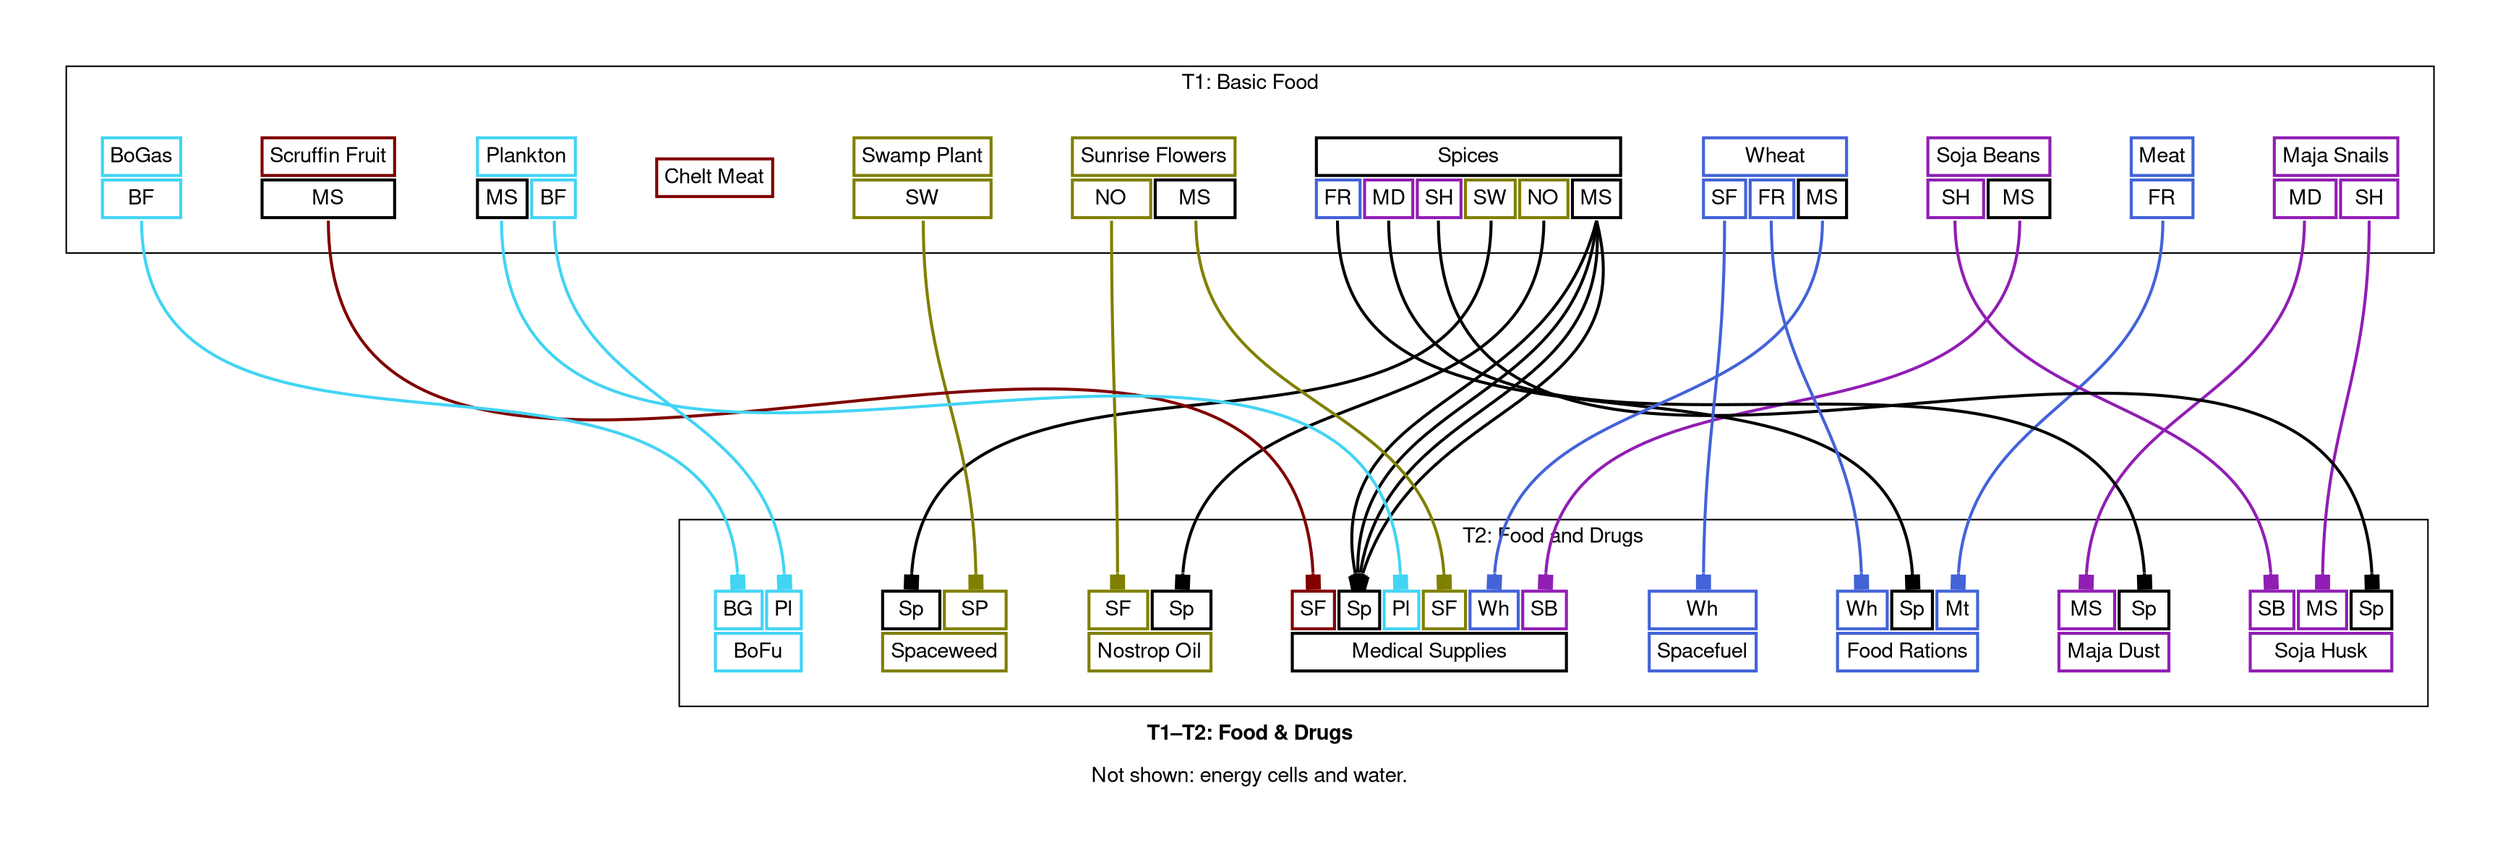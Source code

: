 digraph "X4 Economy" {
	edge [arrowType=normal]
	compound=true fontname="Helvetica,Arial,sans-serif"
	label=<<b>T1–T2: Food &amp; Drugs</b><br/><br/>Not shown: energy cells and water.>
	graph [nodesep=0.3 pad=0.5 ranksep=3]
	node [color=slategray1 fontname="Helvetica,Arial,sans-serif" margin=0.2 penwidth=2.0 shape=plaintext]
	edge [arrowhead=normal arrowsize=1.0 fontname="Helvetica,Arial,sans-serif" headport=n penwidth=2.0 tailport=s]
	subgraph 1 {
		cluster=true label="T1: Basic Food"
		maja_snails [label=<<table border="0" cellborder="2" cellpadding="4" cellspacing="1" fixedsize="false" id="maja_snails" port="output">
  
  <tr>
    <td align="text" bgcolor="white" color="#911eb4" colspan="2">Maja Snails</td>
  </tr>
  
    <tr>
      
        <td align="text" bgcolor="white" color="#911eb4" port="maja_dust">MD</td>
      
        <td align="text" bgcolor="white" color="#911eb4" port="soja_husk">SH</td>
      
    </tr>
  
</table>>]
		meat [label=<<table border="0" cellborder="2" cellpadding="4" cellspacing="1" fixedsize="false" id="meat" port="output">
  
  <tr>
    <td align="text" bgcolor="white" color="#4363d8" colspan="1">Meat</td>
  </tr>
  
    <tr>
      
        <td align="text" bgcolor="white" color="#4363d8" port="food_rations">FR</td>
      
    </tr>
  
</table>>]
		soja_beans [label=<<table border="0" cellborder="2" cellpadding="4" cellspacing="1" fixedsize="false" id="soja_beans" port="output">
  
  <tr>
    <td align="text" bgcolor="white" color="#911eb4" colspan="2">Soja Beans</td>
  </tr>
  
    <tr>
      
        <td align="text" bgcolor="white" color="#911eb4" port="soja_husk">SH</td>
      
        <td align="text" bgcolor="white" color="#000000" port="medical_supplies">MS</td>
      
    </tr>
  
</table>>]
		spices [label=<<table border="0" cellborder="2" cellpadding="4" cellspacing="1" fixedsize="false" id="spices" port="output">
  
  <tr>
    <td align="text" bgcolor="white" color="#000000" colspan="6">Spices</td>
  </tr>
  
    <tr>
      
        <td align="text" bgcolor="white" color="#4363d8" port="food_rations">FR</td>
      
        <td align="text" bgcolor="white" color="#911eb4" port="maja_dust">MD</td>
      
        <td align="text" bgcolor="white" color="#911eb4" port="soja_husk">SH</td>
      
        <td align="text" bgcolor="white" color="#808000" port="spaceweed">SW</td>
      
        <td align="text" bgcolor="white" color="#808000" port="nostrop_oil">NO</td>
      
        <td align="text" bgcolor="white" color="#000000" port="medical_supplies">MS</td>
      
    </tr>
  
</table>>]
		sunrise_flowers [label=<<table border="0" cellborder="2" cellpadding="4" cellspacing="1" fixedsize="false" id="sunrise_flowers" port="output">
  
  <tr>
    <td align="text" bgcolor="white" color="#808000" colspan="2">Sunrise Flowers</td>
  </tr>
  
    <tr>
      
        <td align="text" bgcolor="white" color="#808000" port="nostrop_oil">NO</td>
      
        <td align="text" bgcolor="white" color="#000000" port="medical_supplies">MS</td>
      
    </tr>
  
</table>>]
		swamp_plant [label=<<table border="0" cellborder="2" cellpadding="4" cellspacing="1" fixedsize="false" id="swamp_plant" port="output">
  
  <tr>
    <td align="text" bgcolor="white" color="#808000" colspan="1">Swamp Plant</td>
  </tr>
  
    <tr>
      
        <td align="text" bgcolor="white" color="#808000" port="spaceweed">SW</td>
      
    </tr>
  
</table>>]
		wheat [label=<<table border="0" cellborder="2" cellpadding="4" cellspacing="1" fixedsize="false" id="wheat" port="output">
  
  <tr>
    <td align="text" bgcolor="white" color="#4363d8" colspan="3">Wheat</td>
  </tr>
  
    <tr>
      
        <td align="text" bgcolor="white" color="#4363d8" port="spacefuel">SF</td>
      
        <td align="text" bgcolor="white" color="#4363d8" port="food_rations">FR</td>
      
        <td align="text" bgcolor="white" color="#000000" port="medical_supplies">MS</td>
      
    </tr>
  
</table>>]
		chelt_meat [label=<<table border="0" cellborder="2" cellpadding="4" cellspacing="1" fixedsize="false" id="chelt_meat" port="output">
  
  <tr>
    <td align="text" bgcolor="white" color="#800000" colspan="1">Chelt Meat</td>
  </tr>
  
</table>>]
		scruffin_fruits [label=<<table border="0" cellborder="2" cellpadding="4" cellspacing="1" fixedsize="false" id="scruffin_fruits" port="output">
  
  <tr>
    <td align="text" bgcolor="white" color="#800000" colspan="1">Scruffin Fruit</td>
  </tr>
  
    <tr>
      
        <td align="text" bgcolor="white" color="#000000" port="medical_supplies">MS</td>
      
    </tr>
  
</table>>]
		plankton [label=<<table border="0" cellborder="2" cellpadding="4" cellspacing="1" fixedsize="false" id="plankton" port="output">
  
  <tr>
    <td align="text" bgcolor="white" color="#42d4f4" colspan="2">Plankton</td>
  </tr>
  
    <tr>
      
        <td align="text" bgcolor="white" color="#000000" port="medical_supplies">MS</td>
      
        <td align="text" bgcolor="white" color="#42d4f4" port="bofu">BF</td>
      
    </tr>
  
</table>>]
		bogas [label=<<table border="0" cellborder="2" cellpadding="4" cellspacing="1" fixedsize="false" id="bogas" port="output">
  
  <tr>
    <td align="text" bgcolor="white" color="#42d4f4" colspan="1">BoGas</td>
  </tr>
  
    <tr>
      
        <td align="text" bgcolor="white" color="#42d4f4" port="bofu">BF</td>
      
    </tr>
  
</table>>]
	}
	subgraph 2 {
		cluster=true label="T2: Food and Drugs"
		spacefuel [label=<<table border="0" cellborder="2" cellpadding="4" cellspacing="1" fixedsize="false" id="spacefuel" port="output">
  
    <tr>
      
        <td align="text" bgcolor="white" color="#4363d8" port="wheat">Wh</td>
      
    </tr>
  
  <tr>
    <td align="text" bgcolor="white" color="#4363d8" colspan="1">Spacefuel</td>
  </tr>
  
</table>>]
		food_rations [label=<<table border="0" cellborder="2" cellpadding="4" cellspacing="1" fixedsize="false" id="food_rations" port="output">
  
    <tr>
      
        <td align="text" bgcolor="white" color="#4363d8" port="wheat">Wh</td>
      
        <td align="text" bgcolor="white" color="#000000" port="spices">Sp</td>
      
        <td align="text" bgcolor="white" color="#4363d8" port="meat">Mt</td>
      
    </tr>
  
  <tr>
    <td align="text" bgcolor="white" color="#4363d8" colspan="3">Food Rations</td>
  </tr>
  
</table>>]
		maja_dust [label=<<table border="0" cellborder="2" cellpadding="4" cellspacing="1" fixedsize="false" id="maja_dust" port="output">
  
    <tr>
      
        <td align="text" bgcolor="white" color="#911eb4" port="maja_snails">MS</td>
      
        <td align="text" bgcolor="white" color="#000000" port="spices">Sp</td>
      
    </tr>
  
  <tr>
    <td align="text" bgcolor="white" color="#911eb4" colspan="2">Maja Dust</td>
  </tr>
  
</table>>]
		soja_husk [label=<<table border="0" cellborder="2" cellpadding="4" cellspacing="1" fixedsize="false" id="soja_husk" port="output">
  
    <tr>
      
        <td align="text" bgcolor="white" color="#911eb4" port="soja_beans">SB</td>
      
        <td align="text" bgcolor="white" color="#911eb4" port="maja_snails">MS</td>
      
        <td align="text" bgcolor="white" color="#000000" port="spices">Sp</td>
      
    </tr>
  
  <tr>
    <td align="text" bgcolor="white" color="#911eb4" colspan="3">Soja Husk</td>
  </tr>
  
</table>>]
		spaceweed [label=<<table border="0" cellborder="2" cellpadding="4" cellspacing="1" fixedsize="false" id="spaceweed" port="output">
  
    <tr>
      
        <td align="text" bgcolor="white" color="#000000" port="spices">Sp</td>
      
        <td align="text" bgcolor="white" color="#808000" port="swamp_plant">SP</td>
      
    </tr>
  
  <tr>
    <td align="text" bgcolor="white" color="#808000" colspan="2">Spaceweed</td>
  </tr>
  
</table>>]
		nostrop_oil [label=<<table border="0" cellborder="2" cellpadding="4" cellspacing="1" fixedsize="false" id="nostrop_oil" port="output">
  
    <tr>
      
        <td align="text" bgcolor="white" color="#808000" port="sunrise_flowers">SF</td>
      
        <td align="text" bgcolor="white" color="#000000" port="spices">Sp</td>
      
    </tr>
  
  <tr>
    <td align="text" bgcolor="white" color="#808000" colspan="2">Nostrop Oil</td>
  </tr>
  
</table>>]
		medical_supplies [label=<<table border="0" cellborder="2" cellpadding="4" cellspacing="1" fixedsize="false" id="medical_supplies" port="output">
  
    <tr>
      
        <td align="text" bgcolor="white" color="#800000" port="scruffin_fruits">SF</td>
      
        <td align="text" bgcolor="white" color="#000000" port="spices">Sp</td>
      
        <td align="text" bgcolor="white" color="#42d4f4" port="plankton">Pl</td>
      
        <td align="text" bgcolor="white" color="#808000" port="sunrise_flowers">SF</td>
      
        <td align="text" bgcolor="white" color="#4363d8" port="wheat">Wh</td>
      
        <td align="text" bgcolor="white" color="#911eb4" port="soja_beans">SB</td>
      
    </tr>
  
  <tr>
    <td align="text" bgcolor="white" color="#000000" colspan="6">Medical Supplies</td>
  </tr>
  
</table>>]
		bofu [label=<<table border="0" cellborder="2" cellpadding="4" cellspacing="1" fixedsize="false" id="bofu" port="output">
  
    <tr>
      
        <td align="text" bgcolor="white" color="#42d4f4" port="bogas">BG</td>
      
        <td align="text" bgcolor="white" color="#42d4f4" port="plankton">Pl</td>
      
    </tr>
  
  <tr>
    <td align="text" bgcolor="white" color="#42d4f4" colspan="2">BoFu</td>
  </tr>
  
</table>>]
	}
	wheat:spacefuel:s -> spacefuel:wheat:n [arrowhead=box color="#4363d8" weight=1.0]
	meat:food_rations:s -> food_rations:meat:n [arrowhead=box color="#4363d8" weight=1.0]
	spices:food_rations:s -> food_rations:spices:n [arrowhead=box color="#000000" weight=1.0]
	wheat:food_rations:s -> food_rations:wheat:n [arrowhead=box color="#4363d8" weight=1.0]
	maja_snails:maja_dust:s -> maja_dust:maja_snails:n [arrowhead=box color="#911eb4" weight=1.0]
	spices:maja_dust:s -> maja_dust:spices:n [arrowhead=box color="#000000" weight=1.0]
	maja_snails:soja_husk:s -> soja_husk:maja_snails:n [arrowhead=box color="#911eb4" weight=1.0]
	soja_beans:soja_husk:s -> soja_husk:soja_beans:n [arrowhead=box color="#911eb4" weight=1.0]
	spices:soja_husk:s -> soja_husk:spices:n [arrowhead=box color="#000000" weight=1.0]
	spices:spaceweed:s -> spaceweed:spices:n [arrowhead=box color="#000000" weight=1.0]
	swamp_plant:spaceweed:s -> spaceweed:swamp_plant:n [arrowhead=box color="#808000" weight=1.0]
	spices:nostrop_oil:s -> nostrop_oil:spices:n [arrowhead=box color="#000000" weight=1.0]
	sunrise_flowers:nostrop_oil:s -> nostrop_oil:sunrise_flowers:n [arrowhead=box color="#808000" weight=1.0]
	spices:medical_supplies:s -> medical_supplies:spices:n [arrowhead=box color="#000000" weight=1.0]
	wheat:medical_supplies:s -> medical_supplies:wheat:n [arrowhead=box color="#4363d8" weight=1.0]
	soja_beans:medical_supplies:s -> medical_supplies:soja_beans:n [arrowhead=box color="#911eb4" weight=1.0]
	spices:medical_supplies:s -> medical_supplies:spices:n [arrowhead=box color="#000000" weight=1.0]
	spices:medical_supplies:s -> medical_supplies:spices:n [arrowhead=box color="#000000" weight=1.0]
	sunrise_flowers:medical_supplies:s -> medical_supplies:sunrise_flowers:n [arrowhead=box color="#808000" weight=1.0]
	scruffin_fruits:medical_supplies:s -> medical_supplies:scruffin_fruits:n [arrowhead=box color="#800000" weight=1.0]
	spices:medical_supplies:s -> medical_supplies:spices:n [arrowhead=box color="#000000" weight=1.0]
	plankton:medical_supplies:s -> medical_supplies:plankton:n [arrowhead=box color="#42d4f4" weight=1.0]
	bogas:bofu:s -> bofu:bogas:n [arrowhead=box color="#42d4f4" weight=1.0]
	plankton:bofu:s -> bofu:plankton:n [arrowhead=box color="#42d4f4" weight=1.0]
}
